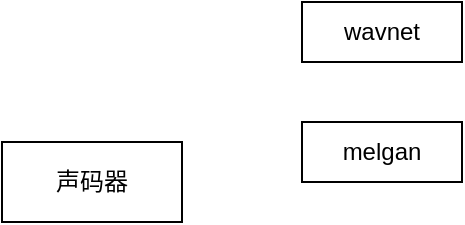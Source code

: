 <mxfile version="20.8.20" type="github">
  <diagram name="第 1 页" id="XqaPQaEN6GuPbCgxc5vC">
    <mxGraphModel dx="934" dy="589" grid="1" gridSize="10" guides="1" tooltips="1" connect="1" arrows="1" fold="1" page="1" pageScale="1" pageWidth="827" pageHeight="1169" math="0" shadow="0">
      <root>
        <mxCell id="0" />
        <mxCell id="1" parent="0" />
        <mxCell id="FTf-IxsuEyze3aedEXJP-1" value="声码器" style="rounded=0;whiteSpace=wrap;html=1;" vertex="1" parent="1">
          <mxGeometry x="90" y="220" width="90" height="40" as="geometry" />
        </mxCell>
        <mxCell id="FTf-IxsuEyze3aedEXJP-2" value="wavnet" style="rounded=0;whiteSpace=wrap;html=1;" vertex="1" parent="1">
          <mxGeometry x="240" y="150" width="80" height="30" as="geometry" />
        </mxCell>
        <mxCell id="FTf-IxsuEyze3aedEXJP-3" value="melgan" style="rounded=0;whiteSpace=wrap;html=1;" vertex="1" parent="1">
          <mxGeometry x="240" y="210" width="80" height="30" as="geometry" />
        </mxCell>
      </root>
    </mxGraphModel>
  </diagram>
</mxfile>
